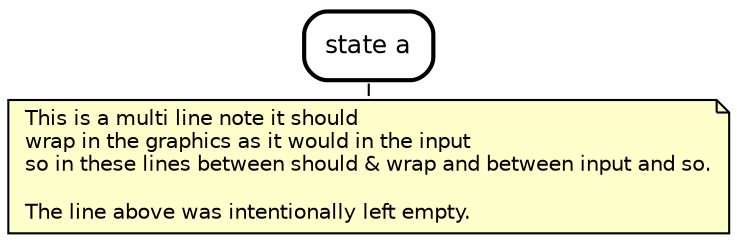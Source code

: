 digraph "state transitions" {
  fontname="Helvetica" fontsize=12 penwidth=2.0 splines=true ordering=out compound=true overlap=scale nodesep=0.3 ranksep=0.1
  node [shape=plaintext style=filled fillcolor="#FFFFFF01" fontname=Helvetica fontsize=12 penwidth=2.0]
  edge [fontname=Helvetica fontsize=10]

    "a" [margin=0 class="state regular" color="black" label= <
      <table align="center" cellborder="0" border="2" style="rounded" width="48">
        <tr><td width="48" cellpadding="7">state a</td></tr>
      </table>
    >]
      "note_a" [color=black fontcolor=black label="This is a multi line note it should\lwrap in the graphics as it would in the input\lso in these lines between should & wrap and between input and so.\l\lThe line above was intentionally left empty.\l" shape=note fontsize=10 fillcolor="#ffffcc" penwidth=1.0]
      "a" -> "note_a" [style=dashed arrowtail=none arrowhead=none]

}
